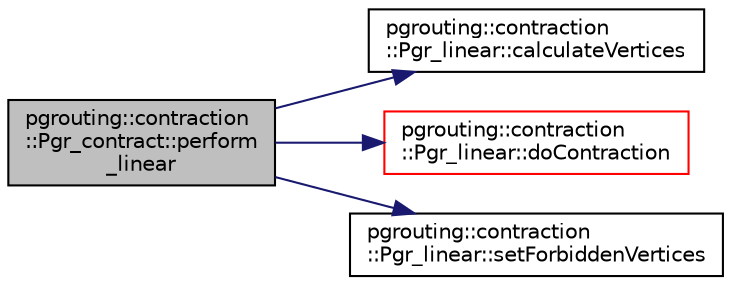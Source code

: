 digraph "pgrouting::contraction::Pgr_contract::perform_linear"
{
  edge [fontname="Helvetica",fontsize="10",labelfontname="Helvetica",labelfontsize="10"];
  node [fontname="Helvetica",fontsize="10",shape=record];
  rankdir="LR";
  Node19 [label="pgrouting::contraction\l::Pgr_contract::perform\l_linear",height=0.2,width=0.4,color="black", fillcolor="grey75", style="filled", fontcolor="black"];
  Node19 -> Node20 [color="midnightblue",fontsize="10",style="solid",fontname="Helvetica"];
  Node20 [label="pgrouting::contraction\l::Pgr_linear::calculateVertices",height=0.2,width=0.4,color="black", fillcolor="white", style="filled",URL="$classpgrouting_1_1contraction_1_1Pgr__linear.html#a1bae6a3ec231a3048e243ff087997853"];
  Node19 -> Node21 [color="midnightblue",fontsize="10",style="solid",fontname="Helvetica"];
  Node21 [label="pgrouting::contraction\l::Pgr_linear::doContraction",height=0.2,width=0.4,color="red", fillcolor="white", style="filled",URL="$classpgrouting_1_1contraction_1_1Pgr__linear.html#aef91793bf9d9b4e12b2b648268f64545"];
  Node19 -> Node25 [color="midnightblue",fontsize="10",style="solid",fontname="Helvetica"];
  Node25 [label="pgrouting::contraction\l::Pgr_linear::setForbiddenVertices",height=0.2,width=0.4,color="black", fillcolor="white", style="filled",URL="$classpgrouting_1_1contraction_1_1Pgr__linear.html#aca168a86598cacddb73e51b7802c856a"];
}
